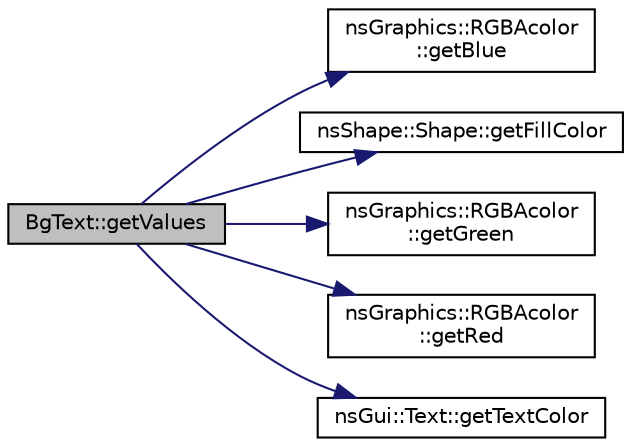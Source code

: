 digraph "BgText::getValues"
{
 // LATEX_PDF_SIZE
  edge [fontname="Helvetica",fontsize="10",labelfontname="Helvetica",labelfontsize="10"];
  node [fontname="Helvetica",fontsize="10",shape=record];
  rankdir="LR";
  Node1 [label="BgText::getValues",height=0.2,width=0.4,color="black", fillcolor="grey75", style="filled", fontcolor="black",tooltip="Récupère des valeurs dans un vecteur de float pour l'ID spécifié"];
  Node1 -> Node2 [color="midnightblue",fontsize="10",style="solid",fontname="Helvetica"];
  Node2 [label="nsGraphics::RGBAcolor\l::getBlue",height=0.2,width=0.4,color="black", fillcolor="white", style="filled",URL="$classns_graphics_1_1_r_g_b_acolor.html#a9ac0893426cce20a177d6ea7af1d7129",tooltip="Récupère le taux de bleu."];
  Node1 -> Node3 [color="midnightblue",fontsize="10",style="solid",fontname="Helvetica"];
  Node3 [label="nsShape::Shape::getFillColor",height=0.2,width=0.4,color="black", fillcolor="white", style="filled",URL="$classns_shape_1_1_shape.html#a8efbd1ac47497b188edeb019557ef754",tooltip="Retourne la couleur de remplissage."];
  Node1 -> Node4 [color="midnightblue",fontsize="10",style="solid",fontname="Helvetica"];
  Node4 [label="nsGraphics::RGBAcolor\l::getGreen",height=0.2,width=0.4,color="black", fillcolor="white", style="filled",URL="$classns_graphics_1_1_r_g_b_acolor.html#a5f2dc1550c34149fc5cbc1629b54d7e4",tooltip="Récupère le taux de vert."];
  Node1 -> Node5 [color="midnightblue",fontsize="10",style="solid",fontname="Helvetica"];
  Node5 [label="nsGraphics::RGBAcolor\l::getRed",height=0.2,width=0.4,color="black", fillcolor="white", style="filled",URL="$classns_graphics_1_1_r_g_b_acolor.html#a55e40085f904b696a0bc63aed6258b79",tooltip="Récupère le taux de rouge."];
  Node1 -> Node6 [color="midnightblue",fontsize="10",style="solid",fontname="Helvetica"];
  Node6 [label="nsGui::Text::getTextColor",height=0.2,width=0.4,color="black", fillcolor="white", style="filled",URL="$classns_gui_1_1_text.html#a248f06b3a9a85c05225449424311abd0",tooltip="Récupère la couleur du texte."];
}
